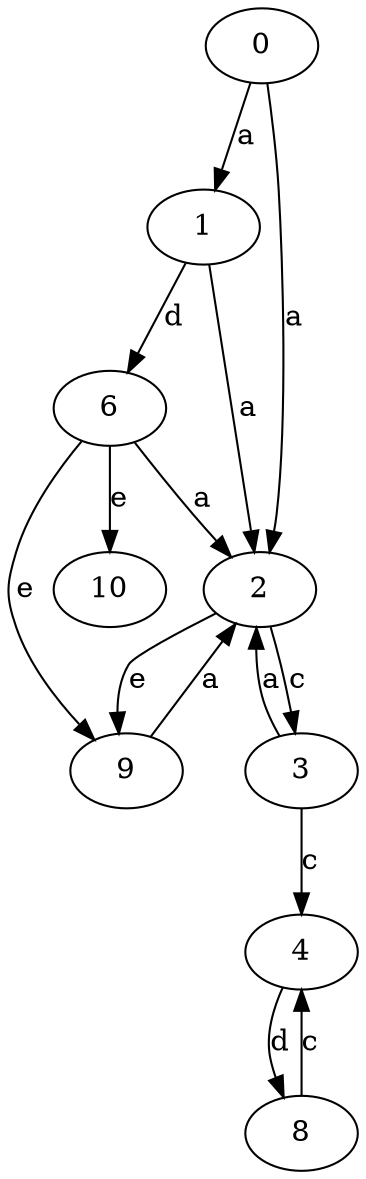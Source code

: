 strict digraph  {
1;
2;
3;
4;
6;
0;
8;
9;
10;
1 -> 2  [label=a];
1 -> 6  [label=d];
2 -> 3  [label=c];
2 -> 9  [label=e];
3 -> 2  [label=a];
3 -> 4  [label=c];
4 -> 8  [label=d];
6 -> 2  [label=a];
6 -> 9  [label=e];
6 -> 10  [label=e];
0 -> 1  [label=a];
0 -> 2  [label=a];
8 -> 4  [label=c];
9 -> 2  [label=a];
}
